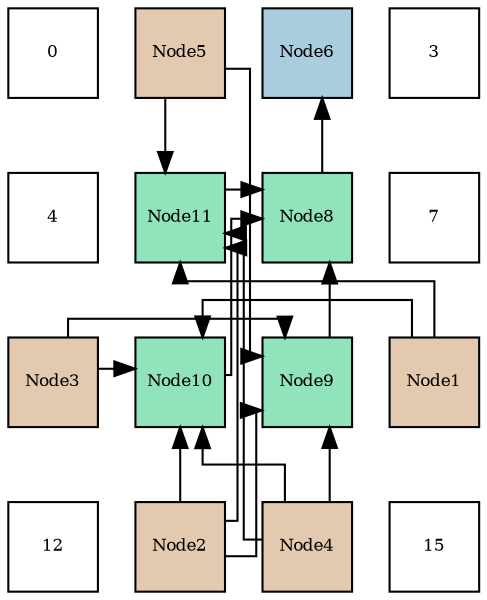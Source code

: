 digraph layout{
 rankdir=TB;
 splines=ortho;
 node [style=filled shape=square fixedsize=true width=0.6];
0[label="0", fontsize=8, fillcolor="#ffffff"];
1[label="Node5", fontsize=8, fillcolor="#e3c9af"];
2[label="Node6", fontsize=8, fillcolor="#a9ccde"];
3[label="3", fontsize=8, fillcolor="#ffffff"];
4[label="4", fontsize=8, fillcolor="#ffffff"];
5[label="Node11", fontsize=8, fillcolor="#91e3bb"];
6[label="Node8", fontsize=8, fillcolor="#91e3bb"];
7[label="7", fontsize=8, fillcolor="#ffffff"];
8[label="Node3", fontsize=8, fillcolor="#e3c9af"];
9[label="Node10", fontsize=8, fillcolor="#91e3bb"];
10[label="Node9", fontsize=8, fillcolor="#91e3bb"];
11[label="Node1", fontsize=8, fillcolor="#e3c9af"];
12[label="12", fontsize=8, fillcolor="#ffffff"];
13[label="Node2", fontsize=8, fillcolor="#e3c9af"];
14[label="Node4", fontsize=8, fillcolor="#e3c9af"];
15[label="15", fontsize=8, fillcolor="#ffffff"];
edge [constraint=false, style=vis];6 -> 2;
10 -> 6;
9 -> 6;
5 -> 6;
13 -> 10;
8 -> 10;
14 -> 10;
1 -> 10;
11 -> 9;
13 -> 9;
8 -> 9;
14 -> 9;
11 -> 5;
13 -> 5;
14 -> 5;
1 -> 5;
edge [constraint=true, style=invis];
0 -> 4 -> 8 -> 12;
1 -> 5 -> 9 -> 13;
2 -> 6 -> 10 -> 14;
3 -> 7 -> 11 -> 15;
rank = same {0 -> 1 -> 2 -> 3};
rank = same {4 -> 5 -> 6 -> 7};
rank = same {8 -> 9 -> 10 -> 11};
rank = same {12 -> 13 -> 14 -> 15};
}